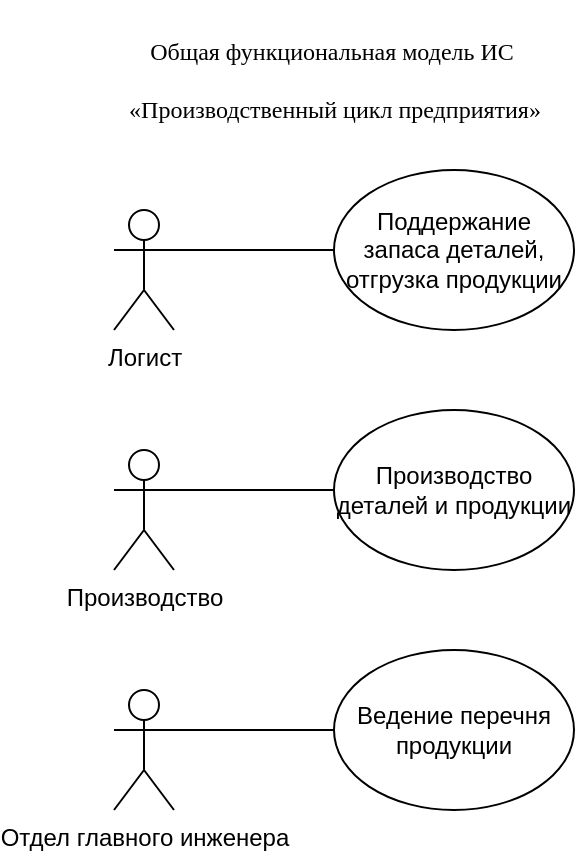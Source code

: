 <mxfile version="14.1.2" type="github" pages="4">
  <diagram id="rRJVKscOzKgoN8-BNKKj" name="All">
    <mxGraphModel dx="868" dy="482" grid="1" gridSize="10" guides="1" tooltips="1" connect="1" arrows="1" fold="1" page="1" pageScale="1" pageWidth="827" pageHeight="1169" math="0" shadow="0">
      <root>
        <mxCell id="0" />
        <mxCell id="1" parent="0" />
        <mxCell id="n5DS29S0kdhVsJBHq4dt-13" value="" style="edgeStyle=orthogonalEdgeStyle;rounded=0;orthogonalLoop=1;jettySize=auto;html=1;endArrow=none;endFill=0;" edge="1" parent="1" source="n5DS29S0kdhVsJBHq4dt-1" target="n5DS29S0kdhVsJBHq4dt-11">
          <mxGeometry relative="1" as="geometry">
            <Array as="points">
              <mxPoint x="250" y="260" />
              <mxPoint x="250" y="260" />
            </Array>
          </mxGeometry>
        </mxCell>
        <mxCell id="n5DS29S0kdhVsJBHq4dt-1" value="Производство" style="shape=umlActor;verticalLabelPosition=bottom;verticalAlign=top;html=1;outlineConnect=0;" vertex="1" parent="1">
          <mxGeometry x="170" y="240" width="30" height="60" as="geometry" />
        </mxCell>
        <mxCell id="n5DS29S0kdhVsJBHq4dt-14" value="" style="edgeStyle=orthogonalEdgeStyle;rounded=0;orthogonalLoop=1;jettySize=auto;html=1;endArrow=none;endFill=0;" edge="1" parent="1" source="n5DS29S0kdhVsJBHq4dt-2" target="n5DS29S0kdhVsJBHq4dt-10">
          <mxGeometry relative="1" as="geometry">
            <Array as="points">
              <mxPoint x="220" y="140" />
              <mxPoint x="220" y="140" />
            </Array>
          </mxGeometry>
        </mxCell>
        <mxCell id="n5DS29S0kdhVsJBHq4dt-2" value="Логист" style="shape=umlActor;verticalLabelPosition=bottom;verticalAlign=top;html=1;outlineConnect=0;" vertex="1" parent="1">
          <mxGeometry x="170" y="120" width="30" height="60" as="geometry" />
        </mxCell>
        <mxCell id="n5DS29S0kdhVsJBHq4dt-15" value="" style="edgeStyle=orthogonalEdgeStyle;rounded=0;orthogonalLoop=1;jettySize=auto;html=1;endArrow=none;endFill=0;" edge="1" parent="1" source="n5DS29S0kdhVsJBHq4dt-3" target="n5DS29S0kdhVsJBHq4dt-12">
          <mxGeometry relative="1" as="geometry">
            <Array as="points">
              <mxPoint x="220" y="380" />
              <mxPoint x="220" y="380" />
            </Array>
          </mxGeometry>
        </mxCell>
        <mxCell id="n5DS29S0kdhVsJBHq4dt-3" value="Отдел главного инженера" style="shape=umlActor;verticalLabelPosition=bottom;verticalAlign=top;html=1;outlineConnect=0;" vertex="1" parent="1">
          <mxGeometry x="170" y="360" width="30" height="60" as="geometry" />
        </mxCell>
        <mxCell id="n5DS29S0kdhVsJBHq4dt-7" value="&lt;p style=&quot;font-size: 13px&quot;&gt;&lt;font face=&quot;Times New Roman&quot; style=&quot;font-size: 12px&quot;&gt;Общая функциональная модель ИС&amp;nbsp;&lt;/font&gt;&lt;/p&gt;&lt;p style=&quot;font-size: 13px&quot;&gt;&lt;font face=&quot;Times New Roman&quot; style=&quot;font-size: 12px&quot;&gt;«Производственный цикл предприятия»&lt;/font&gt;&lt;span style=&quot;color: rgba(0 , 0 , 0 , 0) ; font-family: &amp;#34;times new roman&amp;#34; ; font-size: 0px&quot;&gt;3CmxGraphModel%3E%3Croot%3E%3CmxCell%20id%3D%220%22%2F%3E%3CmxCell%20id%3D%221%22%20parent%3D%220%22%2F%3E%3CmxCell%20id%3D%222%22%20value%3D%22%D0%9F%D1%80%D0%BE%D0%B8%D0%B7%D0%B2%D0%BE%D0%B4%D1%81%D1%82%D0%B2%D0%BE%22%20style%3D%22shape%3DumlActor%3BverticalLabelPosition%3Dbottom%3BverticalAlign%3Dtop%3Bhtml%3D1%3BoutlineConnect%3D0%3B%22%20vertex%3D%221%22%20parent%3D%221%22%3E%3CmxGeometry%20x%3D%22170%22%20y%3D%22240%22%20width%3D%2230%22%20height%3D%2260%22%20as%3D%22geometry%22%2F%3E%3C%2FmxCell%3E%3C%2Froot%3E%3C%2FmxGraphModel%3E&lt;/span&gt;&lt;/p&gt;" style="text;html=1;align=center;verticalAlign=middle;resizable=0;points=[];autosize=1;" vertex="1" parent="1">
          <mxGeometry x="170" y="15" width="220" height="80" as="geometry" />
        </mxCell>
        <mxCell id="n5DS29S0kdhVsJBHq4dt-10" value="Поддержание запаса деталей, отгрузка продукции" style="ellipse;whiteSpace=wrap;html=1;" vertex="1" parent="1">
          <mxGeometry x="280" y="100" width="120" height="80" as="geometry" />
        </mxCell>
        <mxCell id="n5DS29S0kdhVsJBHq4dt-11" value="Производство деталей и продукции" style="ellipse;whiteSpace=wrap;html=1;" vertex="1" parent="1">
          <mxGeometry x="280" y="220" width="120" height="80" as="geometry" />
        </mxCell>
        <mxCell id="n5DS29S0kdhVsJBHq4dt-12" value="Ведение перечня продукции" style="ellipse;whiteSpace=wrap;html=1;" vertex="1" parent="1">
          <mxGeometry x="280" y="340" width="120" height="80" as="geometry" />
        </mxCell>
      </root>
    </mxGraphModel>
  </diagram>
  <diagram id="k3A25DOPwfKjg_dgGvTI" name="Logist">
    <mxGraphModel dx="868" dy="482" grid="1" gridSize="10" guides="1" tooltips="1" connect="1" arrows="1" fold="1" page="1" pageScale="1" pageWidth="827" pageHeight="1169" math="0" shadow="0">
      <root>
        <mxCell id="GGY9uLN1DprcRJpG9FGR-0" />
        <mxCell id="GGY9uLN1DprcRJpG9FGR-1" parent="GGY9uLN1DprcRJpG9FGR-0" />
        <mxCell id="Mxp4RdNirtebu_Z0feJm-0" value="" style="edgeStyle=orthogonalEdgeStyle;rounded=0;orthogonalLoop=1;jettySize=auto;html=1;endArrow=none;endFill=0;" edge="1" parent="GGY9uLN1DprcRJpG9FGR-1" source="Mxp4RdNirtebu_Z0feJm-1" target="Mxp4RdNirtebu_Z0feJm-2">
          <mxGeometry relative="1" as="geometry">
            <Array as="points">
              <mxPoint x="220" y="140" />
              <mxPoint x="220" y="140" />
            </Array>
          </mxGeometry>
        </mxCell>
        <mxCell id="Mxp4RdNirtebu_Z0feJm-1" value="Логист" style="shape=umlActor;verticalLabelPosition=bottom;verticalAlign=top;html=1;outlineConnect=0;" vertex="1" parent="GGY9uLN1DprcRJpG9FGR-1">
          <mxGeometry x="170" y="120" width="30" height="60" as="geometry" />
        </mxCell>
        <mxCell id="Mxp4RdNirtebu_Z0feJm-2" value="Поддержание запаса деталей, отгрузка продукции" style="ellipse;whiteSpace=wrap;html=1;" vertex="1" parent="GGY9uLN1DprcRJpG9FGR-1">
          <mxGeometry x="280" y="100" width="120" height="80" as="geometry" />
        </mxCell>
        <mxCell id="SRjBEhKRIYEhfINYj4es-0" value="Просмотр остатков складв" style="ellipse;whiteSpace=wrap;html=1;" vertex="1" parent="GGY9uLN1DprcRJpG9FGR-1">
          <mxGeometry x="200" y="210" width="120" height="80" as="geometry" />
        </mxCell>
        <mxCell id="SRjBEhKRIYEhfINYj4es-1" value="Фиксация отгрузки" style="ellipse;whiteSpace=wrap;html=1;" vertex="1" parent="GGY9uLN1DprcRJpG9FGR-1">
          <mxGeometry x="370" y="210" width="120" height="80" as="geometry" />
        </mxCell>
        <mxCell id="SRjBEhKRIYEhfINYj4es-2" value="Use" style="endArrow=open;endSize=12;dashed=1;html=1;exitX=0.5;exitY=1;exitDx=0;exitDy=0;" edge="1" parent="GGY9uLN1DprcRJpG9FGR-1" source="Mxp4RdNirtebu_Z0feJm-2" target="SRjBEhKRIYEhfINYj4es-1">
          <mxGeometry width="160" relative="1" as="geometry">
            <mxPoint x="400" y="130" as="sourcePoint" />
            <mxPoint x="560" y="130" as="targetPoint" />
          </mxGeometry>
        </mxCell>
        <mxCell id="SRjBEhKRIYEhfINYj4es-5" value="Use" style="endArrow=open;endSize=12;dashed=1;html=1;exitX=0.5;exitY=1;exitDx=0;exitDy=0;" edge="1" parent="GGY9uLN1DprcRJpG9FGR-1" source="Mxp4RdNirtebu_Z0feJm-2" target="SRjBEhKRIYEhfINYj4es-0">
          <mxGeometry width="160" relative="1" as="geometry">
            <mxPoint x="350" y="190" as="sourcePoint" />
            <mxPoint x="430" y="210" as="targetPoint" />
          </mxGeometry>
        </mxCell>
        <mxCell id="f2UDLs2UDIle50v5BTls-0" value="Списание продукции со склада" style="ellipse;whiteSpace=wrap;html=1;" vertex="1" parent="GGY9uLN1DprcRJpG9FGR-1">
          <mxGeometry x="550" y="210" width="120" height="80" as="geometry" />
        </mxCell>
        <mxCell id="f2UDLs2UDIle50v5BTls-1" value="Extends" style="endArrow=block;endSize=16;endFill=0;html=1;dashed=1;" edge="1" parent="GGY9uLN1DprcRJpG9FGR-1" source="f2UDLs2UDIle50v5BTls-0" target="SRjBEhKRIYEhfINYj4es-1">
          <mxGeometry width="160" relative="1" as="geometry">
            <mxPoint x="510" y="160" as="sourcePoint" />
            <mxPoint x="670" y="160" as="targetPoint" />
          </mxGeometry>
        </mxCell>
        <mxCell id="rrcGZS6DRliyAyfdJwgh-0" value="&lt;ul&gt;&lt;li&gt;Характеристики отгрузок: дата , количество, перечень....&amp;nbsp;&lt;/li&gt;&lt;/ul&gt;" style="rounded=0;whiteSpace=wrap;html=1;align=left;" vertex="1" parent="GGY9uLN1DprcRJpG9FGR-1">
          <mxGeometry x="160" y="430" width="280" height="60" as="geometry" />
        </mxCell>
      </root>
    </mxGraphModel>
  </diagram>
  <diagram id="aJ_9cuyvEOh4pc96YqlF" name="Usedd">
    <mxGraphModel dx="1021" dy="567" grid="1" gridSize="10" guides="1" tooltips="1" connect="1" arrows="1" fold="1" page="1" pageScale="1" pageWidth="827" pageHeight="1169" math="0" shadow="0">
      <root>
        <mxCell id="upJvEbNcK69C-BGTGQ1b-0" />
        <mxCell id="upJvEbNcK69C-BGTGQ1b-1" parent="upJvEbNcK69C-BGTGQ1b-0" />
        <mxCell id="wICuQLHVKHfAq57ycvzj-0" value="" style="edgeStyle=orthogonalEdgeStyle;rounded=0;orthogonalLoop=1;jettySize=auto;html=1;endArrow=none;endFill=0;" edge="1" parent="upJvEbNcK69C-BGTGQ1b-1" source="wICuQLHVKHfAq57ycvzj-1" target="wICuQLHVKHfAq57ycvzj-2">
          <mxGeometry relative="1" as="geometry">
            <Array as="points">
              <mxPoint x="250" y="260" />
              <mxPoint x="250" y="260" />
            </Array>
          </mxGeometry>
        </mxCell>
        <mxCell id="wICuQLHVKHfAq57ycvzj-1" value="Производство" style="shape=umlActor;verticalLabelPosition=bottom;verticalAlign=top;html=1;outlineConnect=0;" vertex="1" parent="upJvEbNcK69C-BGTGQ1b-1">
          <mxGeometry x="170" y="240" width="30" height="60" as="geometry" />
        </mxCell>
        <mxCell id="wICuQLHVKHfAq57ycvzj-2" value="Производство деталей и продукции" style="ellipse;whiteSpace=wrap;html=1;" vertex="1" parent="upJvEbNcK69C-BGTGQ1b-1">
          <mxGeometry x="280" y="220" width="120" height="80" as="geometry" />
        </mxCell>
        <mxCell id="wICuQLHVKHfAq57ycvzj-3" value="Use" style="endArrow=open;endSize=12;dashed=1;html=1;exitX=0.5;exitY=1;exitDx=0;exitDy=0;entryX=0.5;entryY=0;entryDx=0;entryDy=0;" edge="1" parent="upJvEbNcK69C-BGTGQ1b-1" source="wICuQLHVKHfAq57ycvzj-2" target="wICuQLHVKHfAq57ycvzj-4">
          <mxGeometry width="160" relative="1" as="geometry">
            <mxPoint x="400" y="250" as="sourcePoint" />
            <mxPoint x="490" y="250" as="targetPoint" />
          </mxGeometry>
        </mxCell>
        <mxCell id="wICuQLHVKHfAq57ycvzj-4" value="Просмотр задач" style="ellipse;whiteSpace=wrap;html=1;" vertex="1" parent="upJvEbNcK69C-BGTGQ1b-1">
          <mxGeometry x="220" y="340" width="120" height="80" as="geometry" />
        </mxCell>
        <mxCell id="wICuQLHVKHfAq57ycvzj-5" value="Фиксация выполнения" style="ellipse;whiteSpace=wrap;html=1;" vertex="1" parent="upJvEbNcK69C-BGTGQ1b-1">
          <mxGeometry x="360" y="340" width="120" height="80" as="geometry" />
        </mxCell>
        <mxCell id="wICuQLHVKHfAq57ycvzj-6" value="Use" style="endArrow=open;endSize=12;dashed=1;html=1;exitX=0.5;exitY=1;exitDx=0;exitDy=0;entryX=0.5;entryY=0;entryDx=0;entryDy=0;" edge="1" parent="upJvEbNcK69C-BGTGQ1b-1" source="wICuQLHVKHfAq57ycvzj-2" target="wICuQLHVKHfAq57ycvzj-5">
          <mxGeometry width="160" relative="1" as="geometry">
            <mxPoint x="350" y="310" as="sourcePoint" />
            <mxPoint x="323.077" y="353.077" as="targetPoint" />
          </mxGeometry>
        </mxCell>
        <mxCell id="wICuQLHVKHfAq57ycvzj-7" value="Внесение продукции на склад" style="ellipse;whiteSpace=wrap;html=1;" vertex="1" parent="upJvEbNcK69C-BGTGQ1b-1">
          <mxGeometry x="460" y="480" width="120" height="80" as="geometry" />
        </mxCell>
        <mxCell id="wICuQLHVKHfAq57ycvzj-8" value="Списание деталей при производстве продукции" style="ellipse;whiteSpace=wrap;html=1;" vertex="1" parent="upJvEbNcK69C-BGTGQ1b-1">
          <mxGeometry x="310" y="480" width="120" height="80" as="geometry" />
        </mxCell>
        <mxCell id="i_43729Xxs2-q9wGTMX2-0" value="Внесение деталей на склад" style="ellipse;whiteSpace=wrap;html=1;" vertex="1" parent="upJvEbNcK69C-BGTGQ1b-1">
          <mxGeometry x="560" y="370" width="120" height="80" as="geometry" />
        </mxCell>
        <mxCell id="V7O-oHpR7hvQ6Yp51PoA-0" value="Use" style="endArrow=open;endSize=12;dashed=1;html=1;" edge="1" parent="upJvEbNcK69C-BGTGQ1b-1" source="wICuQLHVKHfAq57ycvzj-5" target="i_43729Xxs2-q9wGTMX2-0">
          <mxGeometry width="160" relative="1" as="geometry">
            <mxPoint x="350" y="310.0" as="sourcePoint" />
            <mxPoint x="430" y="350" as="targetPoint" />
          </mxGeometry>
        </mxCell>
        <mxCell id="V7O-oHpR7hvQ6Yp51PoA-1" value="Use" style="endArrow=open;endSize=12;dashed=1;html=1;" edge="1" parent="upJvEbNcK69C-BGTGQ1b-1" source="wICuQLHVKHfAq57ycvzj-5" target="wICuQLHVKHfAq57ycvzj-7">
          <mxGeometry width="160" relative="1" as="geometry">
            <mxPoint x="488.537" y="398.78" as="sourcePoint" />
            <mxPoint x="571.409" y="411.384" as="targetPoint" />
          </mxGeometry>
        </mxCell>
        <mxCell id="V7O-oHpR7hvQ6Yp51PoA-2" value="Use" style="endArrow=open;endSize=12;dashed=1;html=1;" edge="1" parent="upJvEbNcK69C-BGTGQ1b-1" source="wICuQLHVKHfAq57ycvzj-5" target="wICuQLHVKHfAq57ycvzj-8">
          <mxGeometry width="160" relative="1" as="geometry">
            <mxPoint x="498.537" y="408.78" as="sourcePoint" />
            <mxPoint x="581.409" y="421.384" as="targetPoint" />
          </mxGeometry>
        </mxCell>
        <mxCell id="T8GyPJJPEqkqyWX86ayP-0" value="&lt;ul&gt;&lt;li&gt;Количество выполненного: перечень, артикул.....&lt;/li&gt;&lt;/ul&gt;" style="rounded=0;whiteSpace=wrap;html=1;align=left;" vertex="1" parent="upJvEbNcK69C-BGTGQ1b-1">
          <mxGeometry x="130" y="620" width="280" height="60" as="geometry" />
        </mxCell>
      </root>
    </mxGraphModel>
  </diagram>
  <diagram id="-PAM9PvHyWJAOM3588zj" name="Main ">
    <mxGraphModel dx="2067" dy="689" grid="1" gridSize="10" guides="1" tooltips="1" connect="1" arrows="1" fold="1" page="1" pageScale="1" pageWidth="827" pageHeight="1169" math="0" shadow="0">
      <root>
        <mxCell id="dpnZCTORPHc989nBzVp7-0" />
        <mxCell id="dpnZCTORPHc989nBzVp7-1" parent="dpnZCTORPHc989nBzVp7-0" />
        <mxCell id="_KzV7JF0YHeCbusI4rJS-0" value="" style="edgeStyle=orthogonalEdgeStyle;rounded=0;orthogonalLoop=1;jettySize=auto;html=1;endArrow=none;endFill=0;" edge="1" parent="dpnZCTORPHc989nBzVp7-1" source="_KzV7JF0YHeCbusI4rJS-1" target="_KzV7JF0YHeCbusI4rJS-2">
          <mxGeometry relative="1" as="geometry">
            <Array as="points">
              <mxPoint x="220" y="380" />
              <mxPoint x="220" y="380" />
            </Array>
          </mxGeometry>
        </mxCell>
        <mxCell id="_KzV7JF0YHeCbusI4rJS-1" value="Отдел главного инженера" style="shape=umlActor;verticalLabelPosition=bottom;verticalAlign=top;html=1;outlineConnect=0;" vertex="1" parent="dpnZCTORPHc989nBzVp7-1">
          <mxGeometry x="170" y="360" width="30" height="60" as="geometry" />
        </mxCell>
        <mxCell id="_KzV7JF0YHeCbusI4rJS-2" value="Ведение перечня продукции" style="ellipse;whiteSpace=wrap;html=1;" vertex="1" parent="dpnZCTORPHc989nBzVp7-1">
          <mxGeometry x="280" y="340" width="120" height="80" as="geometry" />
        </mxCell>
        <mxCell id="_KzV7JF0YHeCbusI4rJS-3" value="Ввод информации о продукции" style="ellipse;whiteSpace=wrap;html=1;" vertex="1" parent="dpnZCTORPHc989nBzVp7-1">
          <mxGeometry x="220" y="470" width="120" height="80" as="geometry" />
        </mxCell>
        <mxCell id="_KzV7JF0YHeCbusI4rJS-4" value="Ввод информации о деталях" style="ellipse;whiteSpace=wrap;html=1;" vertex="1" parent="dpnZCTORPHc989nBzVp7-1">
          <mxGeometry x="440" y="400" width="120" height="80" as="geometry" />
        </mxCell>
        <mxCell id="_KzV7JF0YHeCbusI4rJS-5" value="Формирование задания на производство" style="ellipse;whiteSpace=wrap;html=1;" vertex="1" parent="dpnZCTORPHc989nBzVp7-1">
          <mxGeometry x="474" y="270" width="120" height="80" as="geometry" />
        </mxCell>
        <mxCell id="_KzV7JF0YHeCbusI4rJS-6" value="Статус продукции( действующая/недействующая спецификация)" style="ellipse;whiteSpace=wrap;html=1;" vertex="1" parent="dpnZCTORPHc989nBzVp7-1">
          <mxGeometry x="-43.5" y="640" width="120" height="80" as="geometry" />
        </mxCell>
        <mxCell id="_KzV7JF0YHeCbusI4rJS-7" value="Ввод новой продукции" style="ellipse;whiteSpace=wrap;html=1;" vertex="1" parent="dpnZCTORPHc989nBzVp7-1">
          <mxGeometry x="86.5" y="640" width="120" height="80" as="geometry" />
        </mxCell>
        <mxCell id="_KzV7JF0YHeCbusI4rJS-8" value="Редактирование продукции" style="ellipse;whiteSpace=wrap;html=1;" vertex="1" parent="dpnZCTORPHc989nBzVp7-1">
          <mxGeometry x="220" y="640" width="120" height="80" as="geometry" />
        </mxCell>
        <mxCell id="_KzV7JF0YHeCbusI4rJS-9" value="Статус детали( действующая/недействующая спецификация)" style="ellipse;whiteSpace=wrap;html=1;" vertex="1" parent="dpnZCTORPHc989nBzVp7-1">
          <mxGeometry x="480" y="570" width="120" height="80" as="geometry" />
        </mxCell>
        <mxCell id="_KzV7JF0YHeCbusI4rJS-10" value="Ввод новой детали" style="ellipse;whiteSpace=wrap;html=1;" vertex="1" parent="dpnZCTORPHc989nBzVp7-1">
          <mxGeometry x="620" y="570" width="120" height="80" as="geometry" />
        </mxCell>
        <mxCell id="_KzV7JF0YHeCbusI4rJS-11" value="Редактирование детали" style="ellipse;whiteSpace=wrap;html=1;" vertex="1" parent="dpnZCTORPHc989nBzVp7-1">
          <mxGeometry x="700" y="490" width="120" height="80" as="geometry" />
        </mxCell>
        <mxCell id="_KzV7JF0YHeCbusI4rJS-12" value="Use" style="endArrow=open;endSize=12;dashed=1;html=1;entryX=0;entryY=0.5;entryDx=0;entryDy=0;" edge="1" parent="dpnZCTORPHc989nBzVp7-1" source="_KzV7JF0YHeCbusI4rJS-2" target="_KzV7JF0YHeCbusI4rJS-5">
          <mxGeometry width="160" relative="1" as="geometry">
            <mxPoint x="330" y="370" as="sourcePoint" />
            <mxPoint x="490" y="370" as="targetPoint" />
          </mxGeometry>
        </mxCell>
        <mxCell id="_KzV7JF0YHeCbusI4rJS-13" value="Use" style="endArrow=open;endSize=12;dashed=1;html=1;exitX=0.442;exitY=1.025;exitDx=0;exitDy=0;exitPerimeter=0;" edge="1" parent="dpnZCTORPHc989nBzVp7-1" source="_KzV7JF0YHeCbusI4rJS-2" target="_KzV7JF0YHeCbusI4rJS-3">
          <mxGeometry width="160" relative="1" as="geometry">
            <mxPoint x="410" y="390" as="sourcePoint" />
            <mxPoint x="490" y="390" as="targetPoint" />
          </mxGeometry>
        </mxCell>
        <mxCell id="_KzV7JF0YHeCbusI4rJS-14" value="Use" style="endArrow=open;endSize=12;dashed=1;html=1;" edge="1" parent="dpnZCTORPHc989nBzVp7-1" source="_KzV7JF0YHeCbusI4rJS-2" target="_KzV7JF0YHeCbusI4rJS-4">
          <mxGeometry width="160" relative="1" as="geometry">
            <mxPoint x="420" y="400" as="sourcePoint" />
            <mxPoint x="500" y="400" as="targetPoint" />
          </mxGeometry>
        </mxCell>
        <mxCell id="_KzV7JF0YHeCbusI4rJS-15" value="Use" style="endArrow=open;endSize=12;dashed=1;html=1;entryX=0.5;entryY=0;entryDx=0;entryDy=0;" edge="1" parent="dpnZCTORPHc989nBzVp7-1" source="_KzV7JF0YHeCbusI4rJS-3" target="_KzV7JF0YHeCbusI4rJS-6">
          <mxGeometry width="160" relative="1" as="geometry">
            <mxPoint x="430" y="410" as="sourcePoint" />
            <mxPoint x="510" y="410" as="targetPoint" />
          </mxGeometry>
        </mxCell>
        <mxCell id="_KzV7JF0YHeCbusI4rJS-16" value="Use" style="endArrow=open;endSize=12;dashed=1;html=1;" edge="1" parent="dpnZCTORPHc989nBzVp7-1" source="_KzV7JF0YHeCbusI4rJS-3" target="_KzV7JF0YHeCbusI4rJS-7">
          <mxGeometry width="160" relative="1" as="geometry">
            <mxPoint x="440" y="420" as="sourcePoint" />
            <mxPoint x="520" y="420" as="targetPoint" />
          </mxGeometry>
        </mxCell>
        <mxCell id="_KzV7JF0YHeCbusI4rJS-17" value="Use" style="endArrow=open;endSize=12;dashed=1;html=1;" edge="1" parent="dpnZCTORPHc989nBzVp7-1" source="_KzV7JF0YHeCbusI4rJS-3" target="bMKz2wpYxBBVNhFwP9Tz-0">
          <mxGeometry width="160" relative="1" as="geometry">
            <mxPoint x="450" y="430" as="sourcePoint" />
            <mxPoint x="530" y="430" as="targetPoint" />
          </mxGeometry>
        </mxCell>
        <mxCell id="_KzV7JF0YHeCbusI4rJS-18" value="Use" style="endArrow=open;endSize=12;dashed=1;html=1;" edge="1" parent="dpnZCTORPHc989nBzVp7-1" source="_KzV7JF0YHeCbusI4rJS-4" target="_KzV7JF0YHeCbusI4rJS-11">
          <mxGeometry width="160" relative="1" as="geometry">
            <mxPoint x="303.808" y="483.046" as="sourcePoint" />
            <mxPoint x="403.5" y="580" as="targetPoint" />
          </mxGeometry>
        </mxCell>
        <mxCell id="_KzV7JF0YHeCbusI4rJS-19" value="Use" style="endArrow=open;endSize=12;dashed=1;html=1;" edge="1" parent="dpnZCTORPHc989nBzVp7-1" source="_KzV7JF0YHeCbusI4rJS-4" target="_KzV7JF0YHeCbusI4rJS-10">
          <mxGeometry width="160" relative="1" as="geometry">
            <mxPoint x="537.447" y="485.569" as="sourcePoint" />
            <mxPoint x="706.128" y="704.405" as="targetPoint" />
          </mxGeometry>
        </mxCell>
        <mxCell id="_KzV7JF0YHeCbusI4rJS-20" value="Use" style="endArrow=open;endSize=12;dashed=1;html=1;" edge="1" parent="dpnZCTORPHc989nBzVp7-1" source="_KzV7JF0YHeCbusI4rJS-4" target="_KzV7JF0YHeCbusI4rJS-9">
          <mxGeometry width="160" relative="1" as="geometry">
            <mxPoint x="547.447" y="495.569" as="sourcePoint" />
            <mxPoint x="716.128" y="714.405" as="targetPoint" />
          </mxGeometry>
        </mxCell>
        <mxCell id="bMKz2wpYxBBVNhFwP9Tz-0" value="Удаление продукта" style="ellipse;whiteSpace=wrap;html=1;" vertex="1" parent="dpnZCTORPHc989nBzVp7-1">
          <mxGeometry x="354" y="640" width="120" height="80" as="geometry" />
        </mxCell>
        <mxCell id="bMKz2wpYxBBVNhFwP9Tz-1" value="Use" style="endArrow=open;endSize=12;dashed=1;html=1;exitX=0.5;exitY=1;exitDx=0;exitDy=0;" edge="1" parent="dpnZCTORPHc989nBzVp7-1" source="_KzV7JF0YHeCbusI4rJS-3" target="_KzV7JF0YHeCbusI4rJS-8">
          <mxGeometry width="160" relative="1" as="geometry">
            <mxPoint x="317.988" y="555.381" as="sourcePoint" />
            <mxPoint x="396.09" y="654.591" as="targetPoint" />
          </mxGeometry>
        </mxCell>
        <mxCell id="bMKz2wpYxBBVNhFwP9Tz-2" value="Use" style="endArrow=open;endSize=12;dashed=1;html=1;exitX=1;exitY=0.5;exitDx=0;exitDy=0;" edge="1" parent="dpnZCTORPHc989nBzVp7-1" source="_KzV7JF0YHeCbusI4rJS-4" target="bMKz2wpYxBBVNhFwP9Tz-3">
          <mxGeometry width="160" relative="1" as="geometry">
            <mxPoint x="307.988" y="495.381" as="sourcePoint" />
            <mxPoint x="830" y="500" as="targetPoint" />
          </mxGeometry>
        </mxCell>
        <mxCell id="bMKz2wpYxBBVNhFwP9Tz-3" value="Удаление детали" style="ellipse;whiteSpace=wrap;html=1;" vertex="1" parent="dpnZCTORPHc989nBzVp7-1">
          <mxGeometry x="700" y="400" width="120" height="80" as="geometry" />
        </mxCell>
        <mxCell id="bMKz2wpYxBBVNhFwP9Tz-5" value="Формирование отчетности" style="ellipse;whiteSpace=wrap;html=1;" vertex="1" parent="dpnZCTORPHc989nBzVp7-1">
          <mxGeometry x="291.09" y="208.8" width="120" height="80" as="geometry" />
        </mxCell>
        <mxCell id="bMKz2wpYxBBVNhFwP9Tz-6" value="Use" style="endArrow=open;endSize=12;dashed=1;html=1;" edge="1" parent="dpnZCTORPHc989nBzVp7-1" source="_KzV7JF0YHeCbusI4rJS-2" target="bMKz2wpYxBBVNhFwP9Tz-5">
          <mxGeometry width="160" relative="1" as="geometry">
            <mxPoint x="279.999" y="340.0" as="sourcePoint" />
            <mxPoint x="361.09" y="358.8" as="targetPoint" />
          </mxGeometry>
        </mxCell>
        <mxCell id="bMKz2wpYxBBVNhFwP9Tz-7" value="Произведено за время x" style="ellipse;whiteSpace=wrap;html=1;" vertex="1" parent="dpnZCTORPHc989nBzVp7-1">
          <mxGeometry x="301.09" y="78.8" width="120" height="80" as="geometry" />
        </mxCell>
        <mxCell id="bMKz2wpYxBBVNhFwP9Tz-8" value="Extends" style="endArrow=block;endSize=16;endFill=0;html=1;dashed=1;" edge="1" parent="dpnZCTORPHc989nBzVp7-1" source="bMKz2wpYxBBVNhFwP9Tz-7" target="bMKz2wpYxBBVNhFwP9Tz-5">
          <mxGeometry width="160" relative="1" as="geometry">
            <mxPoint x="121.09" y="268.8" as="sourcePoint" />
            <mxPoint x="281.09" y="268.8" as="targetPoint" />
          </mxGeometry>
        </mxCell>
        <mxCell id="bMKz2wpYxBBVNhFwP9Tz-9" value="Возможность производства??" style="ellipse;whiteSpace=wrap;html=1;" vertex="1" parent="dpnZCTORPHc989nBzVp7-1">
          <mxGeometry x="421.09" y="138.8" width="120" height="80" as="geometry" />
        </mxCell>
        <mxCell id="bMKz2wpYxBBVNhFwP9Tz-11" value="Производство продукции" style="ellipse;whiteSpace=wrap;html=1;" vertex="1" parent="dpnZCTORPHc989nBzVp7-1">
          <mxGeometry x="620" y="160" width="120" height="80" as="geometry" />
        </mxCell>
        <mxCell id="bMKz2wpYxBBVNhFwP9Tz-12" value="Производство деталей" style="ellipse;whiteSpace=wrap;html=1;" vertex="1" parent="dpnZCTORPHc989nBzVp7-1">
          <mxGeometry x="670" y="250" width="120" height="80" as="geometry" />
        </mxCell>
        <mxCell id="bMKz2wpYxBBVNhFwP9Tz-13" value="Extends" style="endArrow=block;endSize=16;endFill=0;html=1;dashed=1;" edge="1" parent="dpnZCTORPHc989nBzVp7-1" source="bMKz2wpYxBBVNhFwP9Tz-9" target="bMKz2wpYxBBVNhFwP9Tz-5">
          <mxGeometry width="160" relative="1" as="geometry">
            <mxPoint x="368.426" y="168.761" as="sourcePoint" />
            <mxPoint x="364.163" y="218.852" as="targetPoint" />
          </mxGeometry>
        </mxCell>
        <mxCell id="dHAnDRLmHiu5XBYTJxZ9-0" value="Use" style="endArrow=open;endSize=12;dashed=1;html=1;entryX=0;entryY=0.5;entryDx=0;entryDy=0;exitX=1;exitY=0;exitDx=0;exitDy=0;" edge="1" parent="dpnZCTORPHc989nBzVp7-1" source="_KzV7JF0YHeCbusI4rJS-5" target="bMKz2wpYxBBVNhFwP9Tz-11">
          <mxGeometry width="160" relative="1" as="geometry">
            <mxPoint x="397.074" y="365.198" as="sourcePoint" />
            <mxPoint x="484" y="320" as="targetPoint" />
          </mxGeometry>
        </mxCell>
        <mxCell id="dHAnDRLmHiu5XBYTJxZ9-1" value="Use" style="endArrow=open;endSize=12;dashed=1;html=1;" edge="1" parent="dpnZCTORPHc989nBzVp7-1" source="_KzV7JF0YHeCbusI4rJS-5" target="bMKz2wpYxBBVNhFwP9Tz-12">
          <mxGeometry width="160" relative="1" as="geometry">
            <mxPoint x="619.996" y="381.716" as="sourcePoint" />
            <mxPoint x="707.57" y="320" as="targetPoint" />
          </mxGeometry>
        </mxCell>
      </root>
    </mxGraphModel>
  </diagram>
</mxfile>
